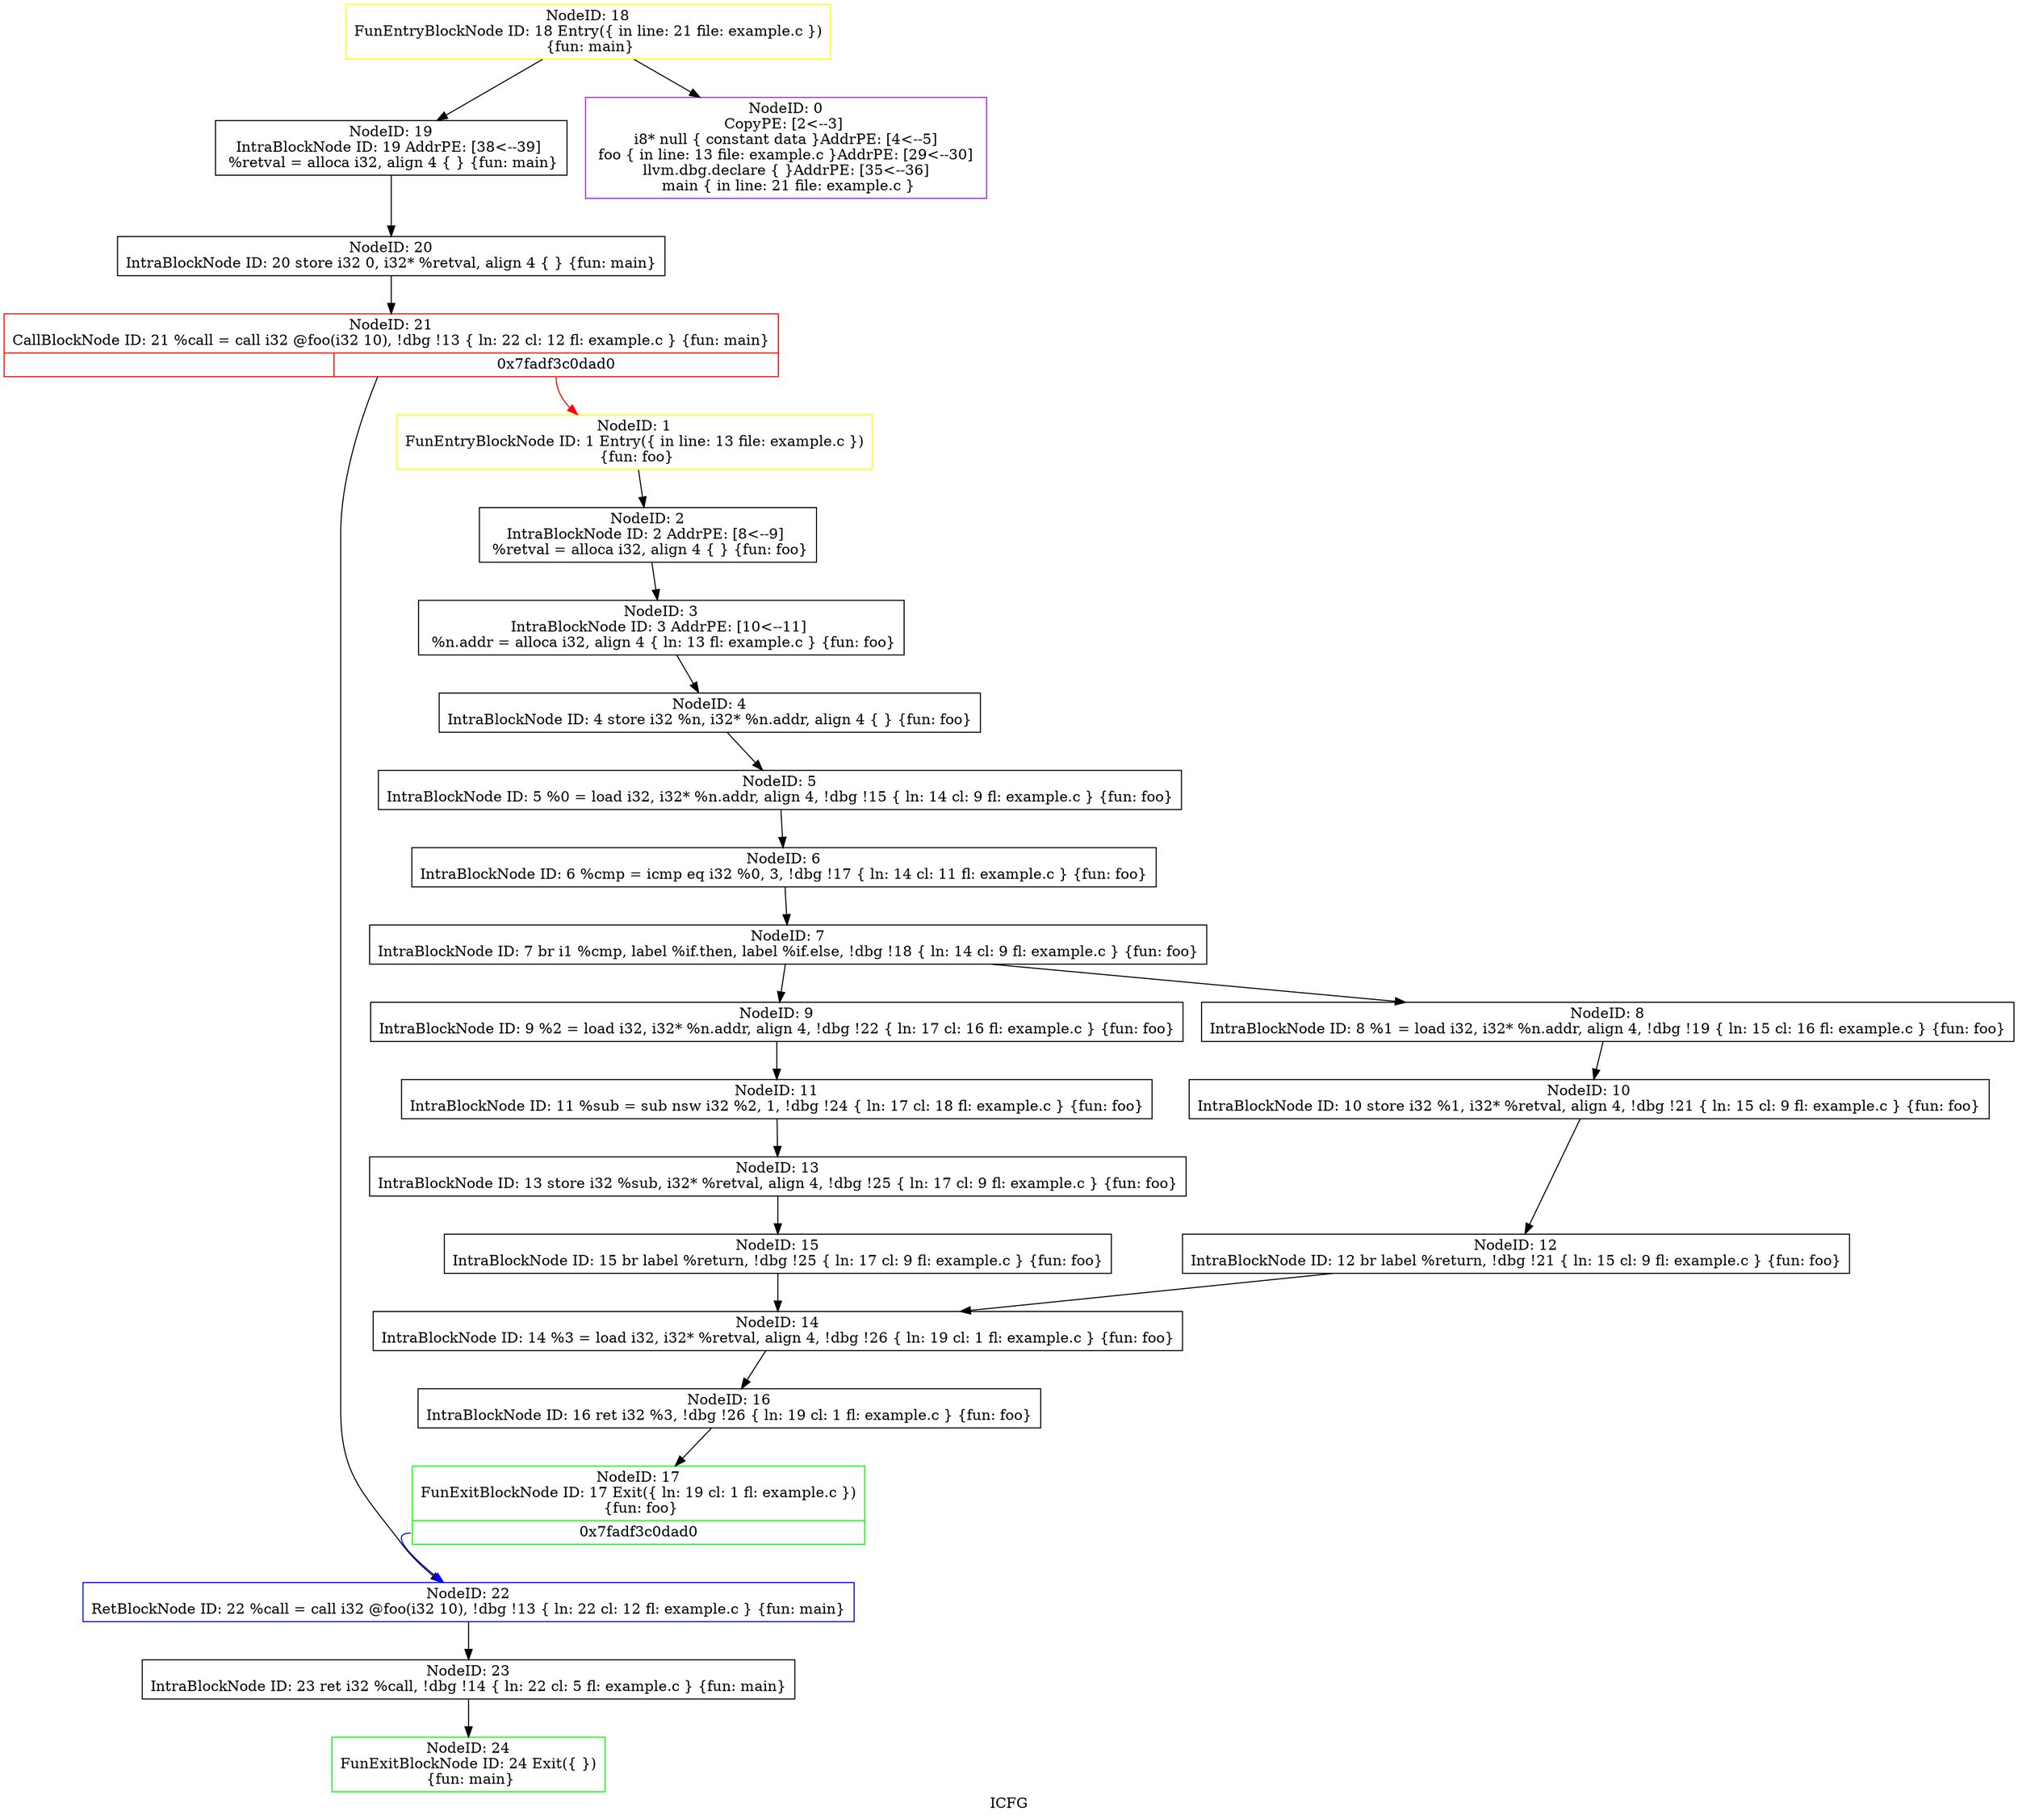 digraph "ICFG" {
	label="ICFG";

	Node0x7fadf3c16f50 [shape=record,color=green,label="{NodeID: 24\nFunExitBlockNode ID: 24 Exit(\{  \})\n \{fun: main\}}"];
	Node0x7fadf3c18050 [shape=record,color=black,label="{NodeID: 23\nIntraBlockNode ID: 23      ret i32 %call, !dbg !14 \{ ln: 22  cl: 5  fl: example.c \}    \{fun: main\}}"];
	Node0x7fadf3c18050 -> Node0x7fadf3c16f50[style=solid];
	Node0x7fadf3c17e60 [shape=record,color=blue,label="{NodeID: 22\nRetBlockNode ID: 22   %call = call i32 @foo(i32 10), !dbg !13 \{ ln: 22  cl: 12  fl: example.c \} \{fun: main\}}"];
	Node0x7fadf3c17e60 -> Node0x7fadf3c18050[style=solid];
	Node0x7fadf3c17d20 [shape=record,color=red,label="{NodeID: 21\nCallBlockNode ID: 21   %call = call i32 @foo(i32 10), !dbg !13 \{ ln: 22  cl: 12  fl: example.c \} \{fun: main\}|{|<s1>0x7fadf3c0dad0}}"];
	Node0x7fadf3c17d20 -> Node0x7fadf3c17e60[style=solid];
	Node0x7fadf3c17d20:s1 -> Node0x7fadf3c0ade0[style=solid,color=red];
	Node0x7fadf3c17c00 [shape=record,color=black,label="{NodeID: 20\nIntraBlockNode ID: 20      store i32 0, i32* %retval, align 4 \{  \}    \{fun: main\}}"];
	Node0x7fadf3c17c00 -> Node0x7fadf3c17d20[style=solid];
	Node0x7fadf3c17590 [shape=record,color=black,label="{NodeID: 19\nIntraBlockNode ID: 19   AddrPE: [38\<--39]  \n   %retval = alloca i32, align 4 \{  \} \{fun: main\}}"];
	Node0x7fadf3c17590 -> Node0x7fadf3c17c00[style=solid];
	Node0x7fadf3c17ad0 [shape=record,color=yellow,label="{NodeID: 18\nFunEntryBlockNode ID: 18 Entry(\{ in line: 21 file: example.c \})\n \{fun: main\}}"];
	Node0x7fadf3c17ad0 -> Node0x7fadf3c0acf0[style=solid];
	Node0x7fadf3c17ad0 -> Node0x7fadf3c17590[style=solid];
	Node0x7fadf3c17970 [shape=record,color=green,label="{NodeID: 17\nFunExitBlockNode ID: 17 Exit(\{ ln: 19  cl: 1  fl: example.c \})\n \{fun: foo\}|{<s0>0x7fadf3c0dad0}}"];
	Node0x7fadf3c17970:s0 -> Node0x7fadf3c17e60[style=solid,color=blue];
	Node0x7fadf3c177a0 [shape=record,color=black,label="{NodeID: 16\nIntraBlockNode ID: 16      ret i32 %3, !dbg !26 \{ ln: 19  cl: 1  fl: example.c \}    \{fun: foo\}}"];
	Node0x7fadf3c177a0 -> Node0x7fadf3c17970[style=solid];
	Node0x7fadf3c17620 [shape=record,color=black,label="{NodeID: 15\nIntraBlockNode ID: 15      br label %return, !dbg !25 \{ ln: 17  cl: 9  fl: example.c \}    \{fun: foo\}}"];
	Node0x7fadf3c17620 -> Node0x7fadf3c17440[style=solid];
	Node0x7fadf3c17440 [shape=record,color=black,label="{NodeID: 14\nIntraBlockNode ID: 14      %3 = load i32, i32* %retval, align 4, !dbg !26 \{ ln: 19  cl: 1  fl: example.c \}    \{fun: foo\}}"];
	Node0x7fadf3c17440 -> Node0x7fadf3c177a0[style=solid];
	Node0x7fadf3c17200 [shape=record,color=black,label="{NodeID: 13\nIntraBlockNode ID: 13      store i32 %sub, i32* %retval, align 4, !dbg !25 \{ ln: 17  cl: 9  fl: example.c \}    \{fun: foo\}}"];
	Node0x7fadf3c17200 -> Node0x7fadf3c17620[style=solid];
	Node0x7fadf3c170e0 [shape=record,color=black,label="{NodeID: 12\nIntraBlockNode ID: 12      br label %return, !dbg !21 \{ ln: 15  cl: 9  fl: example.c \}    \{fun: foo\}}"];
	Node0x7fadf3c170e0 -> Node0x7fadf3c17440[style=solid];
	Node0x7fadf3c16ec0 [shape=record,color=black,label="{NodeID: 11\nIntraBlockNode ID: 11      %sub = sub nsw i32 %2, 1, !dbg !24 \{ ln: 17  cl: 18  fl: example.c \}    \{fun: foo\}}"];
	Node0x7fadf3c16ec0 -> Node0x7fadf3c17200[style=solid];
	Node0x7fadf3c16da0 [shape=record,color=black,label="{NodeID: 10\nIntraBlockNode ID: 10      store i32 %1, i32* %retval, align 4, !dbg !21 \{ ln: 15  cl: 9  fl: example.c \}    \{fun: foo\}}"];
	Node0x7fadf3c16da0 -> Node0x7fadf3c170e0[style=solid];
	Node0x7fadf3c16c80 [shape=record,color=black,label="{NodeID: 9\nIntraBlockNode ID: 9      %2 = load i32, i32* %n.addr, align 4, !dbg !22 \{ ln: 17  cl: 16  fl: example.c \}    \{fun: foo\}}"];
	Node0x7fadf3c16c80 -> Node0x7fadf3c16ec0[style=solid];
	Node0x7fadf3c16b90 [shape=record,color=black,label="{NodeID: 8\nIntraBlockNode ID: 8      %1 = load i32, i32* %n.addr, align 4, !dbg !19 \{ ln: 15  cl: 16  fl: example.c \}    \{fun: foo\}}"];
	Node0x7fadf3c16b90 -> Node0x7fadf3c16da0[style=solid];
	Node0x7fadf3c169e0 [shape=record,color=black,label="{NodeID: 7\nIntraBlockNode ID: 7      br i1 %cmp, label %if.then, label %if.else, !dbg !18 \{ ln: 14  cl: 9  fl: example.c \}    \{fun: foo\}}"];
	Node0x7fadf3c169e0 -> Node0x7fadf3c16b90[style=solid];
	Node0x7fadf3c169e0 -> Node0x7fadf3c16c80[style=solid];
	Node0x7fadf3c168c0 [shape=record,color=black,label="{NodeID: 6\nIntraBlockNode ID: 6      %cmp = icmp eq i32 %0, 3, !dbg !17 \{ ln: 14  cl: 11  fl: example.c \}    \{fun: foo\}}"];
	Node0x7fadf3c168c0 -> Node0x7fadf3c169e0[style=solid];
	Node0x7fadf3c16770 [shape=record,color=black,label="{NodeID: 5\nIntraBlockNode ID: 5      %0 = load i32, i32* %n.addr, align 4, !dbg !15 \{ ln: 14  cl: 9  fl: example.c \}    \{fun: foo\}}"];
	Node0x7fadf3c16770 -> Node0x7fadf3c168c0[style=solid];
	Node0x7fadf3c165f0 [shape=record,color=black,label="{NodeID: 4\nIntraBlockNode ID: 4      store i32 %n, i32* %n.addr, align 4 \{  \}    \{fun: foo\}}"];
	Node0x7fadf3c165f0 -> Node0x7fadf3c16770[style=solid];
	Node0x7fadf3c164d0 [shape=record,color=black,label="{NodeID: 3\nIntraBlockNode ID: 3   AddrPE: [10\<--11]  \n   %n.addr = alloca i32, align 4 \{ ln: 13 fl: example.c \} \{fun: foo\}}"];
	Node0x7fadf3c164d0 -> Node0x7fadf3c165f0[style=solid];
	Node0x7fadf3c163b0 [shape=record,color=black,label="{NodeID: 2\nIntraBlockNode ID: 2   AddrPE: [8\<--9]  \n   %retval = alloca i32, align 4 \{  \} \{fun: foo\}}"];
	Node0x7fadf3c163b0 -> Node0x7fadf3c164d0[style=solid];
	Node0x7fadf3c0ade0 [shape=record,color=yellow,label="{NodeID: 1\nFunEntryBlockNode ID: 1 Entry(\{ in line: 13 file: example.c \})\n \{fun: foo\}}"];
	Node0x7fadf3c0ade0 -> Node0x7fadf3c163b0[style=solid];
	Node0x7fadf3c0acf0 [shape=record,color=purple,label="{NodeID: 0\nCopyPE: [2\<--3]  \n i8* null \{ constant data \}AddrPE: [4\<--5]  \n foo \{ in line: 13 file: example.c \}AddrPE: [29\<--30]  \n llvm.dbg.declare \{  \}AddrPE: [35\<--36]  \n main \{ in line: 21 file: example.c \}}"];
}
